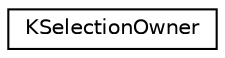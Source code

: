 digraph "Graphical Class Hierarchy"
{
  edge [fontname="Helvetica",fontsize="10",labelfontname="Helvetica",labelfontsize="10"];
  node [fontname="Helvetica",fontsize="10",shape=record];
  rankdir="LR";
  Node0 [label="KSelectionOwner",height=0.2,width=0.4,color="black", fillcolor="white", style="filled",URL="$classKSelectionOwner.html",tooltip="This class implements claiming and owning manager selections, as described in the ICCCM..."];
}
